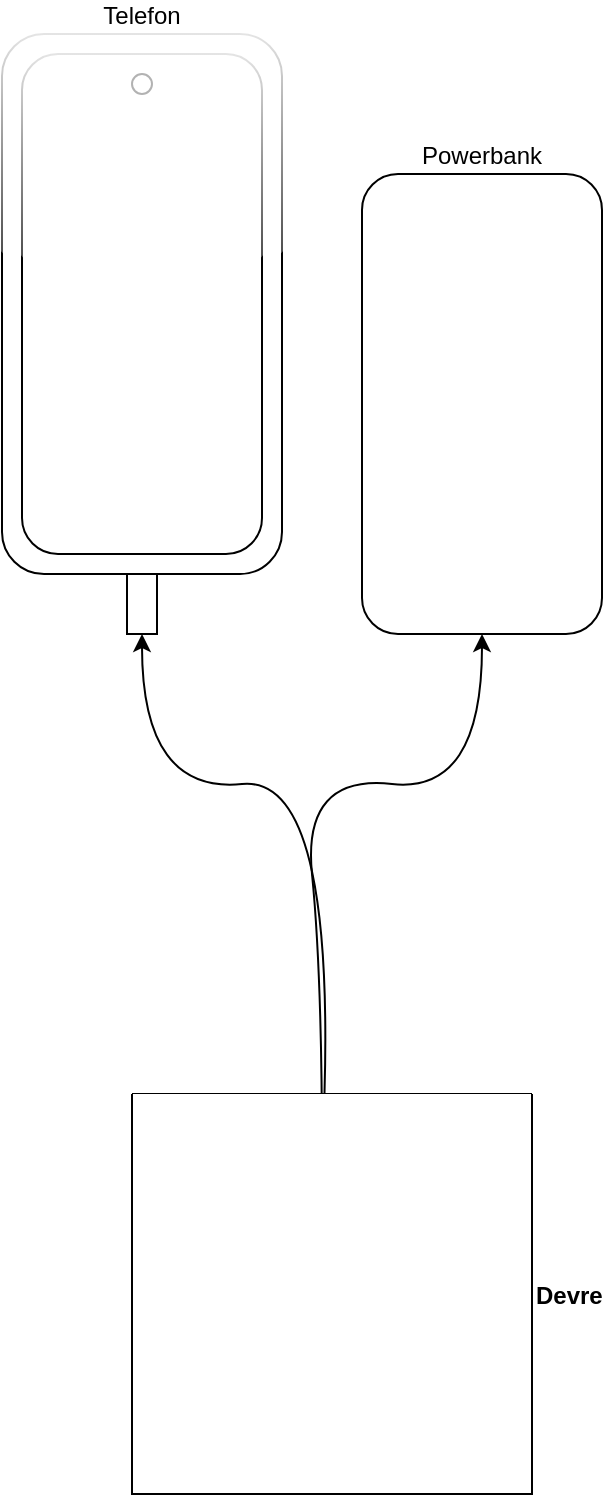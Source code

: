 <mxfile version="24.7.17">
  <diagram name="Sayfa -1" id="lgxPtOzGvuMElFocteaN">
    <mxGraphModel dx="2164" dy="965" grid="1" gridSize="10" guides="1" tooltips="1" connect="1" arrows="1" fold="1" page="1" pageScale="1" pageWidth="827" pageHeight="1169" math="0" shadow="0">
      <root>
        <mxCell id="0" />
        <mxCell id="1" parent="0" />
        <mxCell id="JNwbIqZ043KwwSwPnHp_-7" value="Telefon" style="rounded=1;whiteSpace=wrap;html=1;rotation=0;labelPosition=center;verticalLabelPosition=top;align=center;verticalAlign=bottom;labelBackgroundColor=#ffffff;labelBorderColor=none;fillStyle=auto;glass=1;" vertex="1" parent="1">
          <mxGeometry x="80" y="40" width="140" height="270" as="geometry" />
        </mxCell>
        <mxCell id="JNwbIqZ043KwwSwPnHp_-8" value="" style="rounded=0;whiteSpace=wrap;html=1;" vertex="1" parent="1">
          <mxGeometry x="142.5" y="310" width="15" height="30" as="geometry" />
        </mxCell>
        <mxCell id="JNwbIqZ043KwwSwPnHp_-9" value="" style="rounded=1;whiteSpace=wrap;html=1;glass=1;" vertex="1" parent="1">
          <mxGeometry x="90" y="50" width="120" height="250" as="geometry" />
        </mxCell>
        <mxCell id="JNwbIqZ043KwwSwPnHp_-10" value="" style="ellipse;whiteSpace=wrap;html=1;aspect=fixed;opacity=30;" vertex="1" parent="1">
          <mxGeometry x="145" y="60" width="10" height="10" as="geometry" />
        </mxCell>
        <mxCell id="JNwbIqZ043KwwSwPnHp_-11" value="" style="curved=1;endArrow=classic;html=1;rounded=0;entryX=0.5;entryY=1;entryDx=0;entryDy=0;" edge="1" parent="1" target="JNwbIqZ043KwwSwPnHp_-8">
          <mxGeometry width="50" height="50" relative="1" as="geometry">
            <mxPoint x="240" y="600" as="sourcePoint" />
            <mxPoint x="200" y="420" as="targetPoint" />
            <Array as="points">
              <mxPoint x="250" y="410" />
              <mxPoint x="150" y="420" />
            </Array>
          </mxGeometry>
        </mxCell>
        <mxCell id="JNwbIqZ043KwwSwPnHp_-12" value="Powerbank" style="rounded=1;whiteSpace=wrap;html=1;labelPosition=center;verticalLabelPosition=top;align=center;verticalAlign=bottom;" vertex="1" parent="1">
          <mxGeometry x="260" y="110" width="120" height="230" as="geometry" />
        </mxCell>
        <mxCell id="JNwbIqZ043KwwSwPnHp_-14" value="" style="curved=1;endArrow=classic;html=1;rounded=0;entryX=0.5;entryY=1;entryDx=0;entryDy=0;" edge="1" parent="1" target="JNwbIqZ043KwwSwPnHp_-12">
          <mxGeometry width="50" height="50" relative="1" as="geometry">
            <mxPoint x="240" y="600" as="sourcePoint" />
            <mxPoint x="380" y="510" as="targetPoint" />
            <Array as="points">
              <mxPoint x="240" y="510" />
              <mxPoint x="230" y="410" />
              <mxPoint x="320" y="420" />
            </Array>
          </mxGeometry>
        </mxCell>
        <mxCell id="JNwbIqZ043KwwSwPnHp_-15" value="Devre" style="swimlane;startSize=0;fillColor=#FFFFFF;swimlaneFillColor=default;labelPosition=right;verticalLabelPosition=middle;align=left;verticalAlign=middle;" vertex="1" parent="1">
          <mxGeometry x="145" y="570" width="200" height="200" as="geometry" />
        </mxCell>
      </root>
    </mxGraphModel>
  </diagram>
</mxfile>
